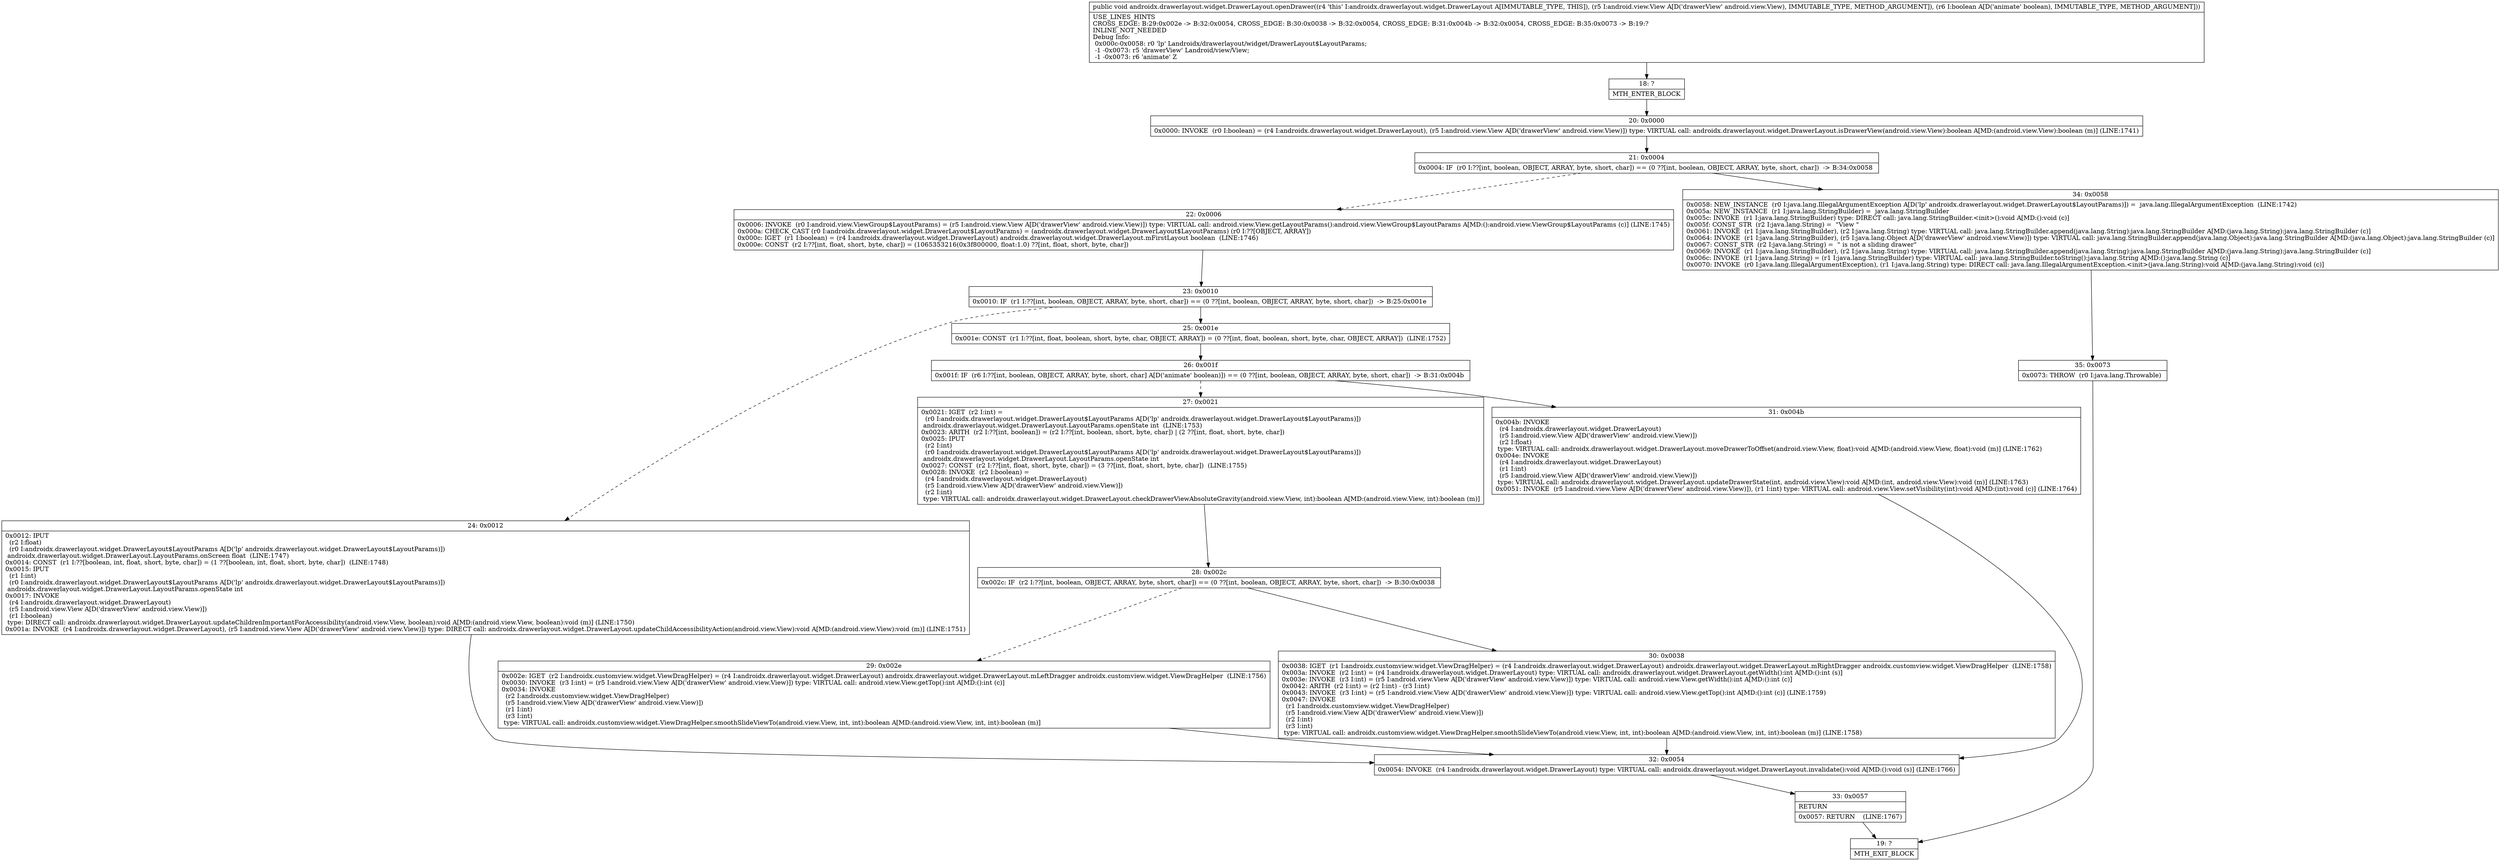 digraph "CFG forandroidx.drawerlayout.widget.DrawerLayout.openDrawer(Landroid\/view\/View;Z)V" {
Node_18 [shape=record,label="{18\:\ ?|MTH_ENTER_BLOCK\l}"];
Node_20 [shape=record,label="{20\:\ 0x0000|0x0000: INVOKE  (r0 I:boolean) = (r4 I:androidx.drawerlayout.widget.DrawerLayout), (r5 I:android.view.View A[D('drawerView' android.view.View)]) type: VIRTUAL call: androidx.drawerlayout.widget.DrawerLayout.isDrawerView(android.view.View):boolean A[MD:(android.view.View):boolean (m)] (LINE:1741)\l}"];
Node_21 [shape=record,label="{21\:\ 0x0004|0x0004: IF  (r0 I:??[int, boolean, OBJECT, ARRAY, byte, short, char]) == (0 ??[int, boolean, OBJECT, ARRAY, byte, short, char])  \-\> B:34:0x0058 \l}"];
Node_22 [shape=record,label="{22\:\ 0x0006|0x0006: INVOKE  (r0 I:android.view.ViewGroup$LayoutParams) = (r5 I:android.view.View A[D('drawerView' android.view.View)]) type: VIRTUAL call: android.view.View.getLayoutParams():android.view.ViewGroup$LayoutParams A[MD:():android.view.ViewGroup$LayoutParams (c)] (LINE:1745)\l0x000a: CHECK_CAST (r0 I:androidx.drawerlayout.widget.DrawerLayout$LayoutParams) = (androidx.drawerlayout.widget.DrawerLayout$LayoutParams) (r0 I:??[OBJECT, ARRAY]) \l0x000c: IGET  (r1 I:boolean) = (r4 I:androidx.drawerlayout.widget.DrawerLayout) androidx.drawerlayout.widget.DrawerLayout.mFirstLayout boolean  (LINE:1746)\l0x000e: CONST  (r2 I:??[int, float, short, byte, char]) = (1065353216(0x3f800000, float:1.0) ??[int, float, short, byte, char]) \l}"];
Node_23 [shape=record,label="{23\:\ 0x0010|0x0010: IF  (r1 I:??[int, boolean, OBJECT, ARRAY, byte, short, char]) == (0 ??[int, boolean, OBJECT, ARRAY, byte, short, char])  \-\> B:25:0x001e \l}"];
Node_24 [shape=record,label="{24\:\ 0x0012|0x0012: IPUT  \l  (r2 I:float)\l  (r0 I:androidx.drawerlayout.widget.DrawerLayout$LayoutParams A[D('lp' androidx.drawerlayout.widget.DrawerLayout$LayoutParams)])\l androidx.drawerlayout.widget.DrawerLayout.LayoutParams.onScreen float  (LINE:1747)\l0x0014: CONST  (r1 I:??[boolean, int, float, short, byte, char]) = (1 ??[boolean, int, float, short, byte, char])  (LINE:1748)\l0x0015: IPUT  \l  (r1 I:int)\l  (r0 I:androidx.drawerlayout.widget.DrawerLayout$LayoutParams A[D('lp' androidx.drawerlayout.widget.DrawerLayout$LayoutParams)])\l androidx.drawerlayout.widget.DrawerLayout.LayoutParams.openState int \l0x0017: INVOKE  \l  (r4 I:androidx.drawerlayout.widget.DrawerLayout)\l  (r5 I:android.view.View A[D('drawerView' android.view.View)])\l  (r1 I:boolean)\l type: DIRECT call: androidx.drawerlayout.widget.DrawerLayout.updateChildrenImportantForAccessibility(android.view.View, boolean):void A[MD:(android.view.View, boolean):void (m)] (LINE:1750)\l0x001a: INVOKE  (r4 I:androidx.drawerlayout.widget.DrawerLayout), (r5 I:android.view.View A[D('drawerView' android.view.View)]) type: DIRECT call: androidx.drawerlayout.widget.DrawerLayout.updateChildAccessibilityAction(android.view.View):void A[MD:(android.view.View):void (m)] (LINE:1751)\l}"];
Node_32 [shape=record,label="{32\:\ 0x0054|0x0054: INVOKE  (r4 I:androidx.drawerlayout.widget.DrawerLayout) type: VIRTUAL call: androidx.drawerlayout.widget.DrawerLayout.invalidate():void A[MD:():void (s)] (LINE:1766)\l}"];
Node_33 [shape=record,label="{33\:\ 0x0057|RETURN\l|0x0057: RETURN    (LINE:1767)\l}"];
Node_19 [shape=record,label="{19\:\ ?|MTH_EXIT_BLOCK\l}"];
Node_25 [shape=record,label="{25\:\ 0x001e|0x001e: CONST  (r1 I:??[int, float, boolean, short, byte, char, OBJECT, ARRAY]) = (0 ??[int, float, boolean, short, byte, char, OBJECT, ARRAY])  (LINE:1752)\l}"];
Node_26 [shape=record,label="{26\:\ 0x001f|0x001f: IF  (r6 I:??[int, boolean, OBJECT, ARRAY, byte, short, char] A[D('animate' boolean)]) == (0 ??[int, boolean, OBJECT, ARRAY, byte, short, char])  \-\> B:31:0x004b \l}"];
Node_27 [shape=record,label="{27\:\ 0x0021|0x0021: IGET  (r2 I:int) = \l  (r0 I:androidx.drawerlayout.widget.DrawerLayout$LayoutParams A[D('lp' androidx.drawerlayout.widget.DrawerLayout$LayoutParams)])\l androidx.drawerlayout.widget.DrawerLayout.LayoutParams.openState int  (LINE:1753)\l0x0023: ARITH  (r2 I:??[int, boolean]) = (r2 I:??[int, boolean, short, byte, char]) \| (2 ??[int, float, short, byte, char]) \l0x0025: IPUT  \l  (r2 I:int)\l  (r0 I:androidx.drawerlayout.widget.DrawerLayout$LayoutParams A[D('lp' androidx.drawerlayout.widget.DrawerLayout$LayoutParams)])\l androidx.drawerlayout.widget.DrawerLayout.LayoutParams.openState int \l0x0027: CONST  (r2 I:??[int, float, short, byte, char]) = (3 ??[int, float, short, byte, char])  (LINE:1755)\l0x0028: INVOKE  (r2 I:boolean) = \l  (r4 I:androidx.drawerlayout.widget.DrawerLayout)\l  (r5 I:android.view.View A[D('drawerView' android.view.View)])\l  (r2 I:int)\l type: VIRTUAL call: androidx.drawerlayout.widget.DrawerLayout.checkDrawerViewAbsoluteGravity(android.view.View, int):boolean A[MD:(android.view.View, int):boolean (m)]\l}"];
Node_28 [shape=record,label="{28\:\ 0x002c|0x002c: IF  (r2 I:??[int, boolean, OBJECT, ARRAY, byte, short, char]) == (0 ??[int, boolean, OBJECT, ARRAY, byte, short, char])  \-\> B:30:0x0038 \l}"];
Node_29 [shape=record,label="{29\:\ 0x002e|0x002e: IGET  (r2 I:androidx.customview.widget.ViewDragHelper) = (r4 I:androidx.drawerlayout.widget.DrawerLayout) androidx.drawerlayout.widget.DrawerLayout.mLeftDragger androidx.customview.widget.ViewDragHelper  (LINE:1756)\l0x0030: INVOKE  (r3 I:int) = (r5 I:android.view.View A[D('drawerView' android.view.View)]) type: VIRTUAL call: android.view.View.getTop():int A[MD:():int (c)]\l0x0034: INVOKE  \l  (r2 I:androidx.customview.widget.ViewDragHelper)\l  (r5 I:android.view.View A[D('drawerView' android.view.View)])\l  (r1 I:int)\l  (r3 I:int)\l type: VIRTUAL call: androidx.customview.widget.ViewDragHelper.smoothSlideViewTo(android.view.View, int, int):boolean A[MD:(android.view.View, int, int):boolean (m)]\l}"];
Node_30 [shape=record,label="{30\:\ 0x0038|0x0038: IGET  (r1 I:androidx.customview.widget.ViewDragHelper) = (r4 I:androidx.drawerlayout.widget.DrawerLayout) androidx.drawerlayout.widget.DrawerLayout.mRightDragger androidx.customview.widget.ViewDragHelper  (LINE:1758)\l0x003a: INVOKE  (r2 I:int) = (r4 I:androidx.drawerlayout.widget.DrawerLayout) type: VIRTUAL call: androidx.drawerlayout.widget.DrawerLayout.getWidth():int A[MD:():int (s)]\l0x003e: INVOKE  (r3 I:int) = (r5 I:android.view.View A[D('drawerView' android.view.View)]) type: VIRTUAL call: android.view.View.getWidth():int A[MD:():int (c)]\l0x0042: ARITH  (r2 I:int) = (r2 I:int) \- (r3 I:int) \l0x0043: INVOKE  (r3 I:int) = (r5 I:android.view.View A[D('drawerView' android.view.View)]) type: VIRTUAL call: android.view.View.getTop():int A[MD:():int (c)] (LINE:1759)\l0x0047: INVOKE  \l  (r1 I:androidx.customview.widget.ViewDragHelper)\l  (r5 I:android.view.View A[D('drawerView' android.view.View)])\l  (r2 I:int)\l  (r3 I:int)\l type: VIRTUAL call: androidx.customview.widget.ViewDragHelper.smoothSlideViewTo(android.view.View, int, int):boolean A[MD:(android.view.View, int, int):boolean (m)] (LINE:1758)\l}"];
Node_31 [shape=record,label="{31\:\ 0x004b|0x004b: INVOKE  \l  (r4 I:androidx.drawerlayout.widget.DrawerLayout)\l  (r5 I:android.view.View A[D('drawerView' android.view.View)])\l  (r2 I:float)\l type: VIRTUAL call: androidx.drawerlayout.widget.DrawerLayout.moveDrawerToOffset(android.view.View, float):void A[MD:(android.view.View, float):void (m)] (LINE:1762)\l0x004e: INVOKE  \l  (r4 I:androidx.drawerlayout.widget.DrawerLayout)\l  (r1 I:int)\l  (r5 I:android.view.View A[D('drawerView' android.view.View)])\l type: VIRTUAL call: androidx.drawerlayout.widget.DrawerLayout.updateDrawerState(int, android.view.View):void A[MD:(int, android.view.View):void (m)] (LINE:1763)\l0x0051: INVOKE  (r5 I:android.view.View A[D('drawerView' android.view.View)]), (r1 I:int) type: VIRTUAL call: android.view.View.setVisibility(int):void A[MD:(int):void (c)] (LINE:1764)\l}"];
Node_34 [shape=record,label="{34\:\ 0x0058|0x0058: NEW_INSTANCE  (r0 I:java.lang.IllegalArgumentException A[D('lp' androidx.drawerlayout.widget.DrawerLayout$LayoutParams)]) =  java.lang.IllegalArgumentException  (LINE:1742)\l0x005a: NEW_INSTANCE  (r1 I:java.lang.StringBuilder) =  java.lang.StringBuilder \l0x005c: INVOKE  (r1 I:java.lang.StringBuilder) type: DIRECT call: java.lang.StringBuilder.\<init\>():void A[MD:():void (c)]\l0x005f: CONST_STR  (r2 I:java.lang.String) =  \"View \" \l0x0061: INVOKE  (r1 I:java.lang.StringBuilder), (r2 I:java.lang.String) type: VIRTUAL call: java.lang.StringBuilder.append(java.lang.String):java.lang.StringBuilder A[MD:(java.lang.String):java.lang.StringBuilder (c)]\l0x0064: INVOKE  (r1 I:java.lang.StringBuilder), (r5 I:java.lang.Object A[D('drawerView' android.view.View)]) type: VIRTUAL call: java.lang.StringBuilder.append(java.lang.Object):java.lang.StringBuilder A[MD:(java.lang.Object):java.lang.StringBuilder (c)]\l0x0067: CONST_STR  (r2 I:java.lang.String) =  \" is not a sliding drawer\" \l0x0069: INVOKE  (r1 I:java.lang.StringBuilder), (r2 I:java.lang.String) type: VIRTUAL call: java.lang.StringBuilder.append(java.lang.String):java.lang.StringBuilder A[MD:(java.lang.String):java.lang.StringBuilder (c)]\l0x006c: INVOKE  (r1 I:java.lang.String) = (r1 I:java.lang.StringBuilder) type: VIRTUAL call: java.lang.StringBuilder.toString():java.lang.String A[MD:():java.lang.String (c)]\l0x0070: INVOKE  (r0 I:java.lang.IllegalArgumentException), (r1 I:java.lang.String) type: DIRECT call: java.lang.IllegalArgumentException.\<init\>(java.lang.String):void A[MD:(java.lang.String):void (c)]\l}"];
Node_35 [shape=record,label="{35\:\ 0x0073|0x0073: THROW  (r0 I:java.lang.Throwable) \l}"];
MethodNode[shape=record,label="{public void androidx.drawerlayout.widget.DrawerLayout.openDrawer((r4 'this' I:androidx.drawerlayout.widget.DrawerLayout A[IMMUTABLE_TYPE, THIS]), (r5 I:android.view.View A[D('drawerView' android.view.View), IMMUTABLE_TYPE, METHOD_ARGUMENT]), (r6 I:boolean A[D('animate' boolean), IMMUTABLE_TYPE, METHOD_ARGUMENT]))  | USE_LINES_HINTS\lCROSS_EDGE: B:29:0x002e \-\> B:32:0x0054, CROSS_EDGE: B:30:0x0038 \-\> B:32:0x0054, CROSS_EDGE: B:31:0x004b \-\> B:32:0x0054, CROSS_EDGE: B:35:0x0073 \-\> B:19:?\lINLINE_NOT_NEEDED\lDebug Info:\l  0x000c\-0x0058: r0 'lp' Landroidx\/drawerlayout\/widget\/DrawerLayout$LayoutParams;\l  \-1 \-0x0073: r5 'drawerView' Landroid\/view\/View;\l  \-1 \-0x0073: r6 'animate' Z\l}"];
MethodNode -> Node_18;Node_18 -> Node_20;
Node_20 -> Node_21;
Node_21 -> Node_22[style=dashed];
Node_21 -> Node_34;
Node_22 -> Node_23;
Node_23 -> Node_24[style=dashed];
Node_23 -> Node_25;
Node_24 -> Node_32;
Node_32 -> Node_33;
Node_33 -> Node_19;
Node_25 -> Node_26;
Node_26 -> Node_27[style=dashed];
Node_26 -> Node_31;
Node_27 -> Node_28;
Node_28 -> Node_29[style=dashed];
Node_28 -> Node_30;
Node_29 -> Node_32;
Node_30 -> Node_32;
Node_31 -> Node_32;
Node_34 -> Node_35;
Node_35 -> Node_19;
}

